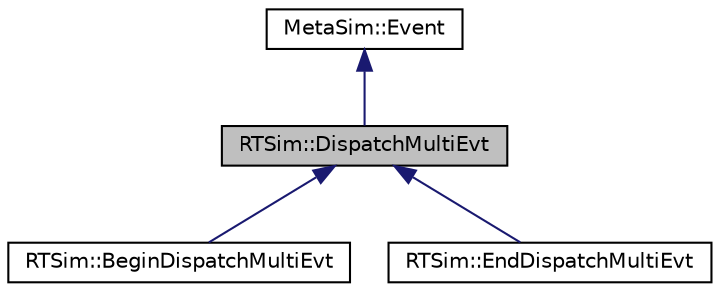 digraph "RTSim::DispatchMultiEvt"
{
  edge [fontname="Helvetica",fontsize="10",labelfontname="Helvetica",labelfontsize="10"];
  node [fontname="Helvetica",fontsize="10",shape=record];
  Node0 [label="RTSim::DispatchMultiEvt",height=0.2,width=0.4,color="black", fillcolor="grey75", style="filled", fontcolor="black"];
  Node1 -> Node0 [dir="back",color="midnightblue",fontsize="10",style="solid",fontname="Helvetica"];
  Node1 [label="MetaSim::Event",height=0.2,width=0.4,color="black", fillcolor="white", style="filled",URL="$classMetaSim_1_1Event.html"];
  Node0 -> Node2 [dir="back",color="midnightblue",fontsize="10",style="solid",fontname="Helvetica"];
  Node2 [label="RTSim::BeginDispatchMultiEvt",height=0.2,width=0.4,color="black", fillcolor="white", style="filled",URL="$classRTSim_1_1BeginDispatchMultiEvt.html"];
  Node0 -> Node3 [dir="back",color="midnightblue",fontsize="10",style="solid",fontname="Helvetica"];
  Node3 [label="RTSim::EndDispatchMultiEvt",height=0.2,width=0.4,color="black", fillcolor="white", style="filled",URL="$classRTSim_1_1EndDispatchMultiEvt.html"];
}
